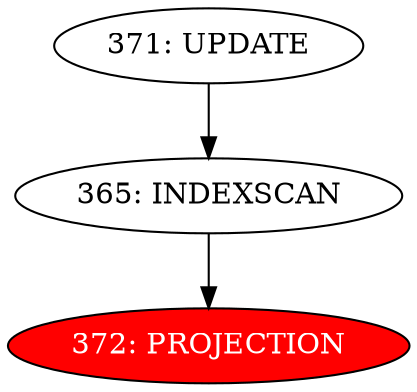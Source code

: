 digraph name {
365 [label="365: INDEXSCAN" ];
365 -> 372;
372 [label="372: PROJECTION" fontcolor="white" style="filled" fillcolor="red"];
371 [label="371: UPDATE" ];
371 -> 365;

}

